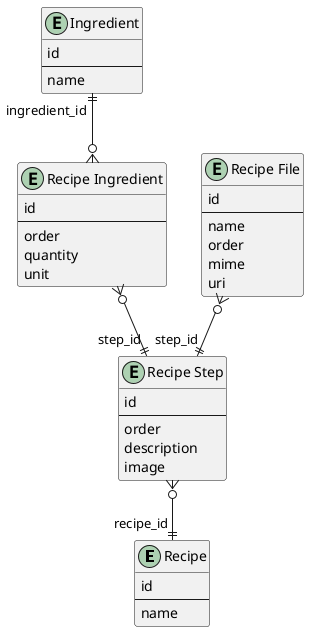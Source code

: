 @startuml

entity "Recipe" as recipe {
  id
  --
  name
}

entity "Recipe Step" as recipe_step {
  id
  --
  order
  description
  image
}
recipe_step }o--|| "recipe_id" recipe

entity "Recipe Ingredient" as recipe_ingredient {
  id
  --
  order
  quantity
  unit
}
recipe_ingredient }o--|| "step_id" recipe_step

entity "Ingredient" as ingredient {
  id
  --
  name
}
ingredient "ingredient_id" ||--o{ recipe_ingredient

entity "Recipe File" as recipe_file {
  id
  --
  name
  order
  mime
  uri
}
recipe_file }o--|| "step_id" recipe_step

@enduml
